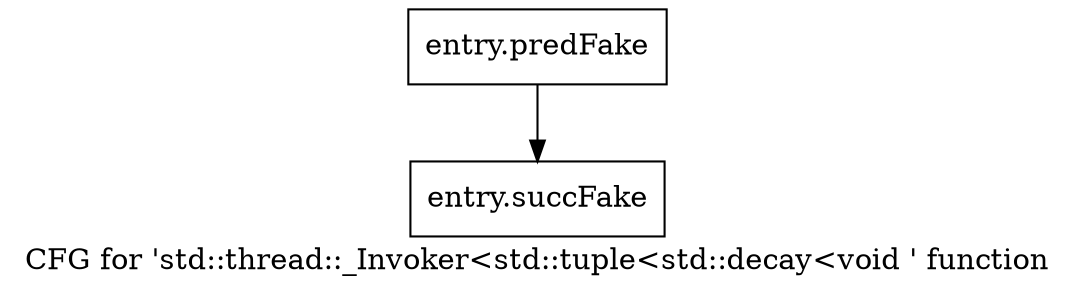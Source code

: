 digraph "CFG for 'std::thread::_Invoker\<std::tuple\<std::decay\<void ' function" {
	label="CFG for 'std::thread::_Invoker\<std::tuple\<std::decay\<void ' function";

	Node0x5797c90 [shape=record,filename="",linenumber="",label="{entry.predFake}"];
	Node0x5797c90 -> Node0x5900950[ callList="" memoryops="" filename="/tools/Xilinx/Vitis_HLS/2023.1/tps/lnx64/gcc-8.3.0/lib/gcc/x86_64-pc-linux-gnu/8.3.0/../../../../include/c++/8.3.0/thread" execusionnum="1"];
	Node0x5900950 [shape=record,filename="/tools/Xilinx/Vitis_HLS/2023.1/tps/lnx64/gcc-8.3.0/lib/gcc/x86_64-pc-linux-gnu/8.3.0/../../../../include/c++/8.3.0/thread",linenumber="266",label="{entry.succFake}"];
}
